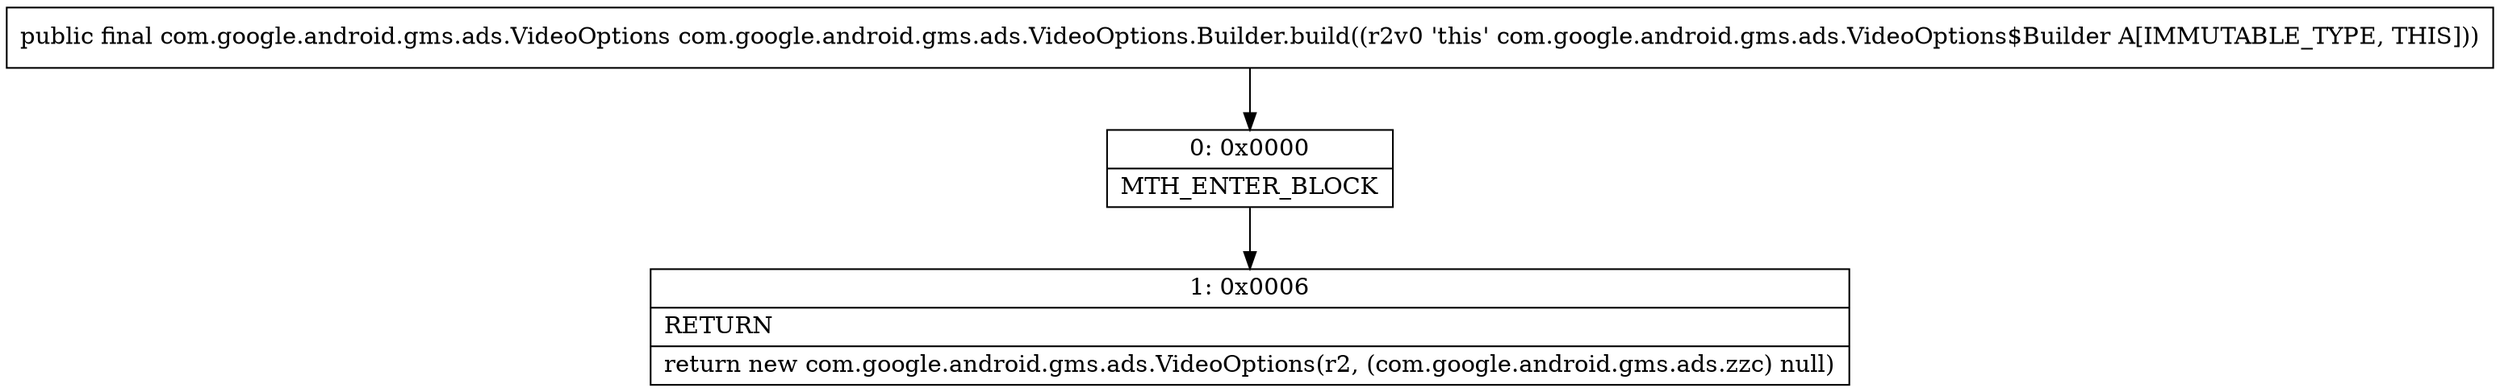 digraph "CFG forcom.google.android.gms.ads.VideoOptions.Builder.build()Lcom\/google\/android\/gms\/ads\/VideoOptions;" {
Node_0 [shape=record,label="{0\:\ 0x0000|MTH_ENTER_BLOCK\l}"];
Node_1 [shape=record,label="{1\:\ 0x0006|RETURN\l|return new com.google.android.gms.ads.VideoOptions(r2, (com.google.android.gms.ads.zzc) null)\l}"];
MethodNode[shape=record,label="{public final com.google.android.gms.ads.VideoOptions com.google.android.gms.ads.VideoOptions.Builder.build((r2v0 'this' com.google.android.gms.ads.VideoOptions$Builder A[IMMUTABLE_TYPE, THIS])) }"];
MethodNode -> Node_0;
Node_0 -> Node_1;
}

